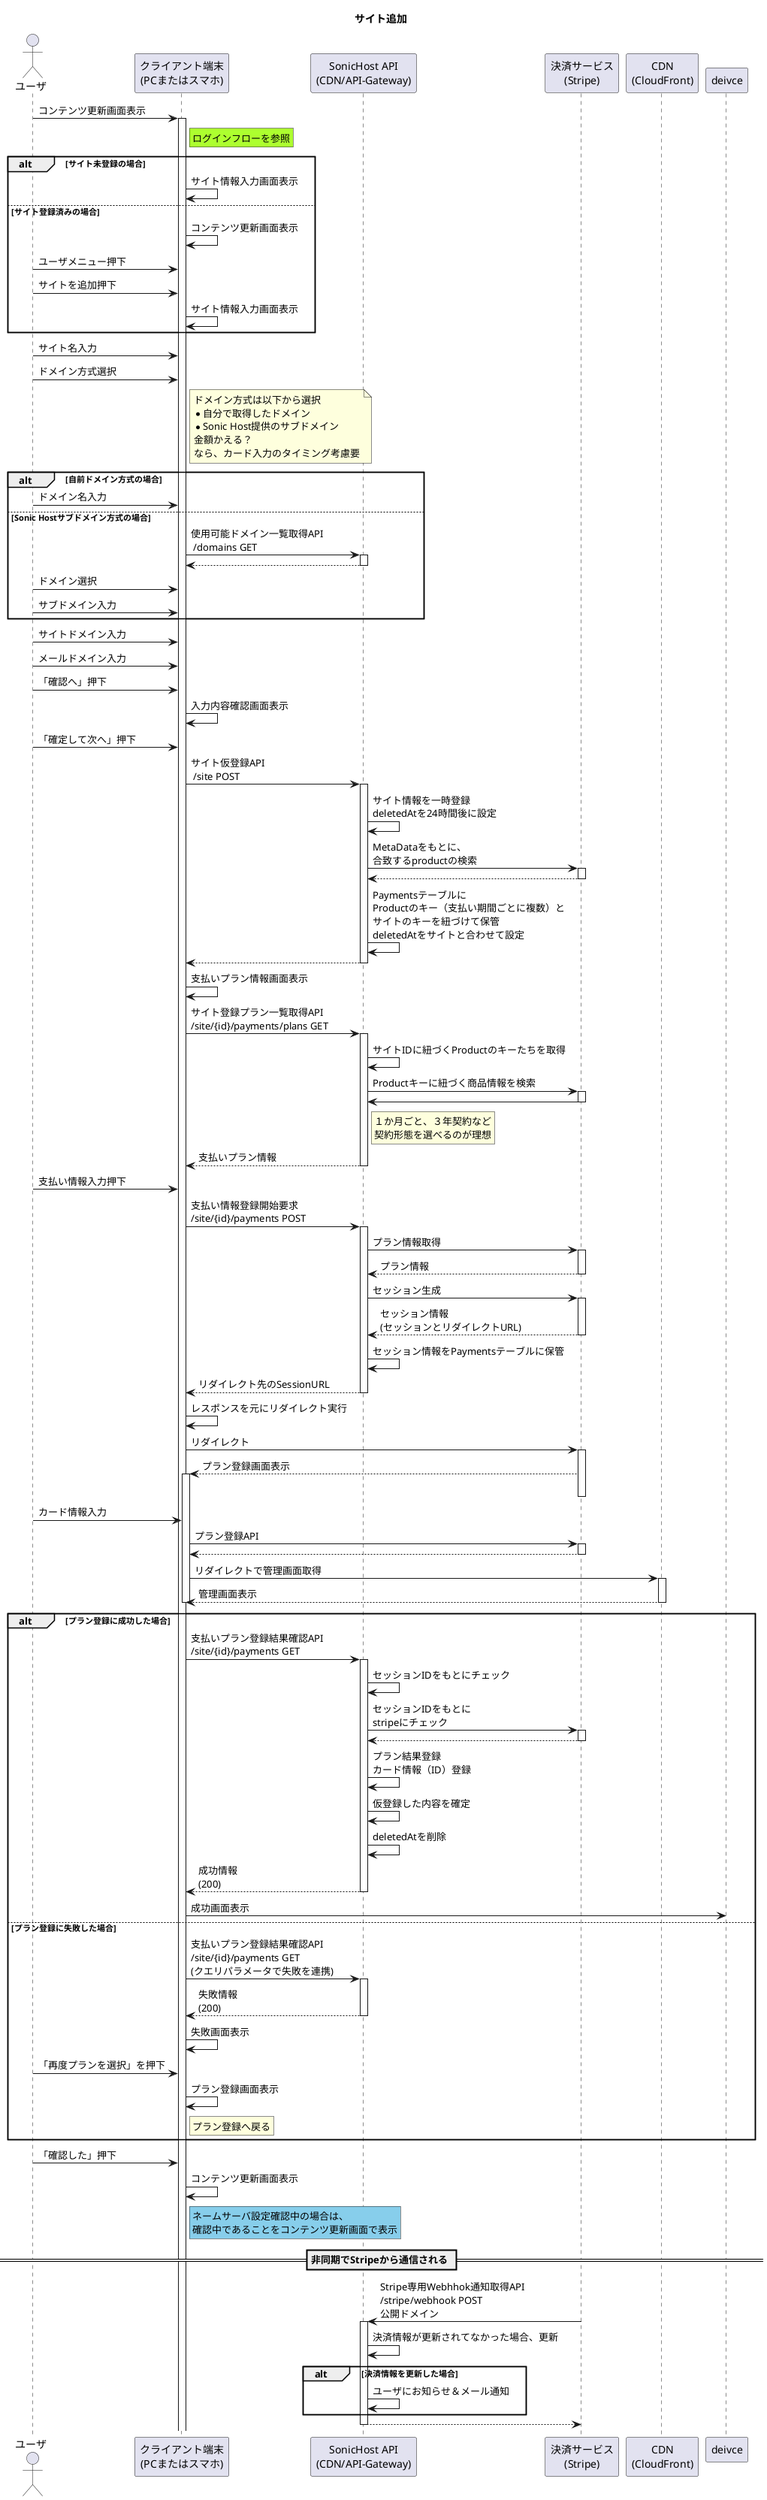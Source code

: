 @startuml  サイト追加
title サイト追加

' アクター定義
actor "ユーザ" as user
participant "クライアント端末\n(PCまたはスマホ)" as device
participant "SonicHost API\n(CDN/API-Gateway)" as api
participant "決済サービス\n(Stripe)" as stripe
participant "CDN\n(CloudFront)" as static


user -> device ++: コンテンツ更新画面表示
rnote right of device #GreenYellow
    ログインフローを参照
end note
alt サイト未登録の場合
    device -> device : サイト情報入力画面表示
else サイト登録済みの場合
    device -> device : コンテンツ更新画面表示
    user -> device : ユーザメニュー押下
    user -> device : サイトを追加押下
    device -> device : サイト情報入力画面表示
end
user -> device : サイト名入力
user -> device : ドメイン方式選択
note right of device 
    ドメイン方式は以下から選択
    * 自分で取得したドメイン
    * Sonic Host提供のサブドメイン
    金額かえる？
    なら、カード入力のタイミング考慮要
end note
alt 自前ドメイン方式の場合
    user -> device : ドメイン名入力
else Sonic Hostサブドメイン方式の場合
    device -> api ++ : 使用可能ドメイン一覧取得API \n /domains GET  
    device <-- api -- 
    user -> device : ドメイン選択
    user -> device : サブドメイン入力
end 
user -> device : サイトドメイン入力
user -> device : メールドメイン入力
user -> device : 「確認へ」押下
device -> device : 入力内容確認画面表示

user -> device : 「確定して次へ」押下
device -> api ++ : サイト仮登録API \n /site POST
api -> api  : サイト情報を一時登録\ndeletedAtを24時間後に設定
api -> stripe ++ : MetaDataをもとに、\n合致するproductの検索
api <-- stripe --
api -> api : Paymentsテーブルに\nProductのキー（支払い期間ごとに複数）と\nサイトのキーを紐づけて保管\ndeletedAtをサイトと合わせて設定
device <-- api -- 
device -> device : 支払いプラン情報画面表示
device -> api ++ : サイト登録プラン一覧取得API\n/site/{id}/payments/plans GET
api -> api : サイトIDに紐づくProductのキーたちを取得
api -> stripe ++ : Productキーに紐づく商品情報を検索
api <- stripe --
rnote right of api
    １か月ごと、３年契約など
    契約形態を選べるのが理想
end note
device <-- api -- : 支払いプラン情報
user -> device : 支払い情報入力押下
device -> api ++ : 支払い情報登録開始要求\n/site/{id}/payments POST
api -> stripe ++ : プラン情報取得
api <-- stripe -- : プラン情報
api -> stripe ++ : セッション生成
api <-- stripe -- : セッション情報\n(セッションとリダイレクトURL)
api -> api : セッション情報をPaymentsテーブルに保管
device <-- api -- : リダイレクト先のSessionURL
device -> device : レスポンスを元にリダイレクト実行
device -> stripe ++ : リダイレクト
device <-- stripe ++-- : プラン登録画面表示
user -> device : カード情報入力
device -> stripe ++ : プラン登録API
device <-- stripe -- 
device -> static ++ : リダイレクトで管理画面取得
device <-- static -- : 管理画面表示
deactivate device 
alt プラン登録に成功した場合
    device -> api ++ : 支払いプラン登録結果確認API \n/site/{id}/payments GET
    api -> api : セッションIDをもとにチェック
    api -> stripe ++ : セッションIDをもとに\nstripeにチェック
    api <-- stripe --
    api -> api : プラン結果登録\nカード情報（ID）登録
    api -> api : 仮登録した内容を確定
    api -> api : deletedAtを削除
    device <-- api -- : 成功情報\n(200)
    device -> deivce : 成功画面表示
else プラン登録に失敗した場合
    device -> api ++ : 支払いプラン登録結果確認API \n/site/{id}/payments GET\n(クエリパラメータで失敗を連携)
    device <-- api -- : 失敗情報\n(200)
    device -> device : 失敗画面表示
    user -> device : 「再度プランを選択」を押下
    device -> device : プラン登録画面表示
    rnote right of device 
        プラン登録へ戻る
    end note
end 
user -> device : 「確認した」押下
device -> device : コンテンツ更新画面表示
rnote right of device #SkyBlue
    ネームサーバ設定確認中の場合は、
    確認中であることをコンテンツ更新画面で表示
end note

== 非同期でStripeから通信される ==

stripe -> api ++ : Stripe専用Webhhok通知取得API\n/stripe/webhook POST\n公開ドメイン
api -> api : 決済情報が更新されてなかった場合、更新
alt 決済情報を更新した場合
    api -> api : ユーザにお知らせ＆メール通知
end
stripe <-- api --

@enduml